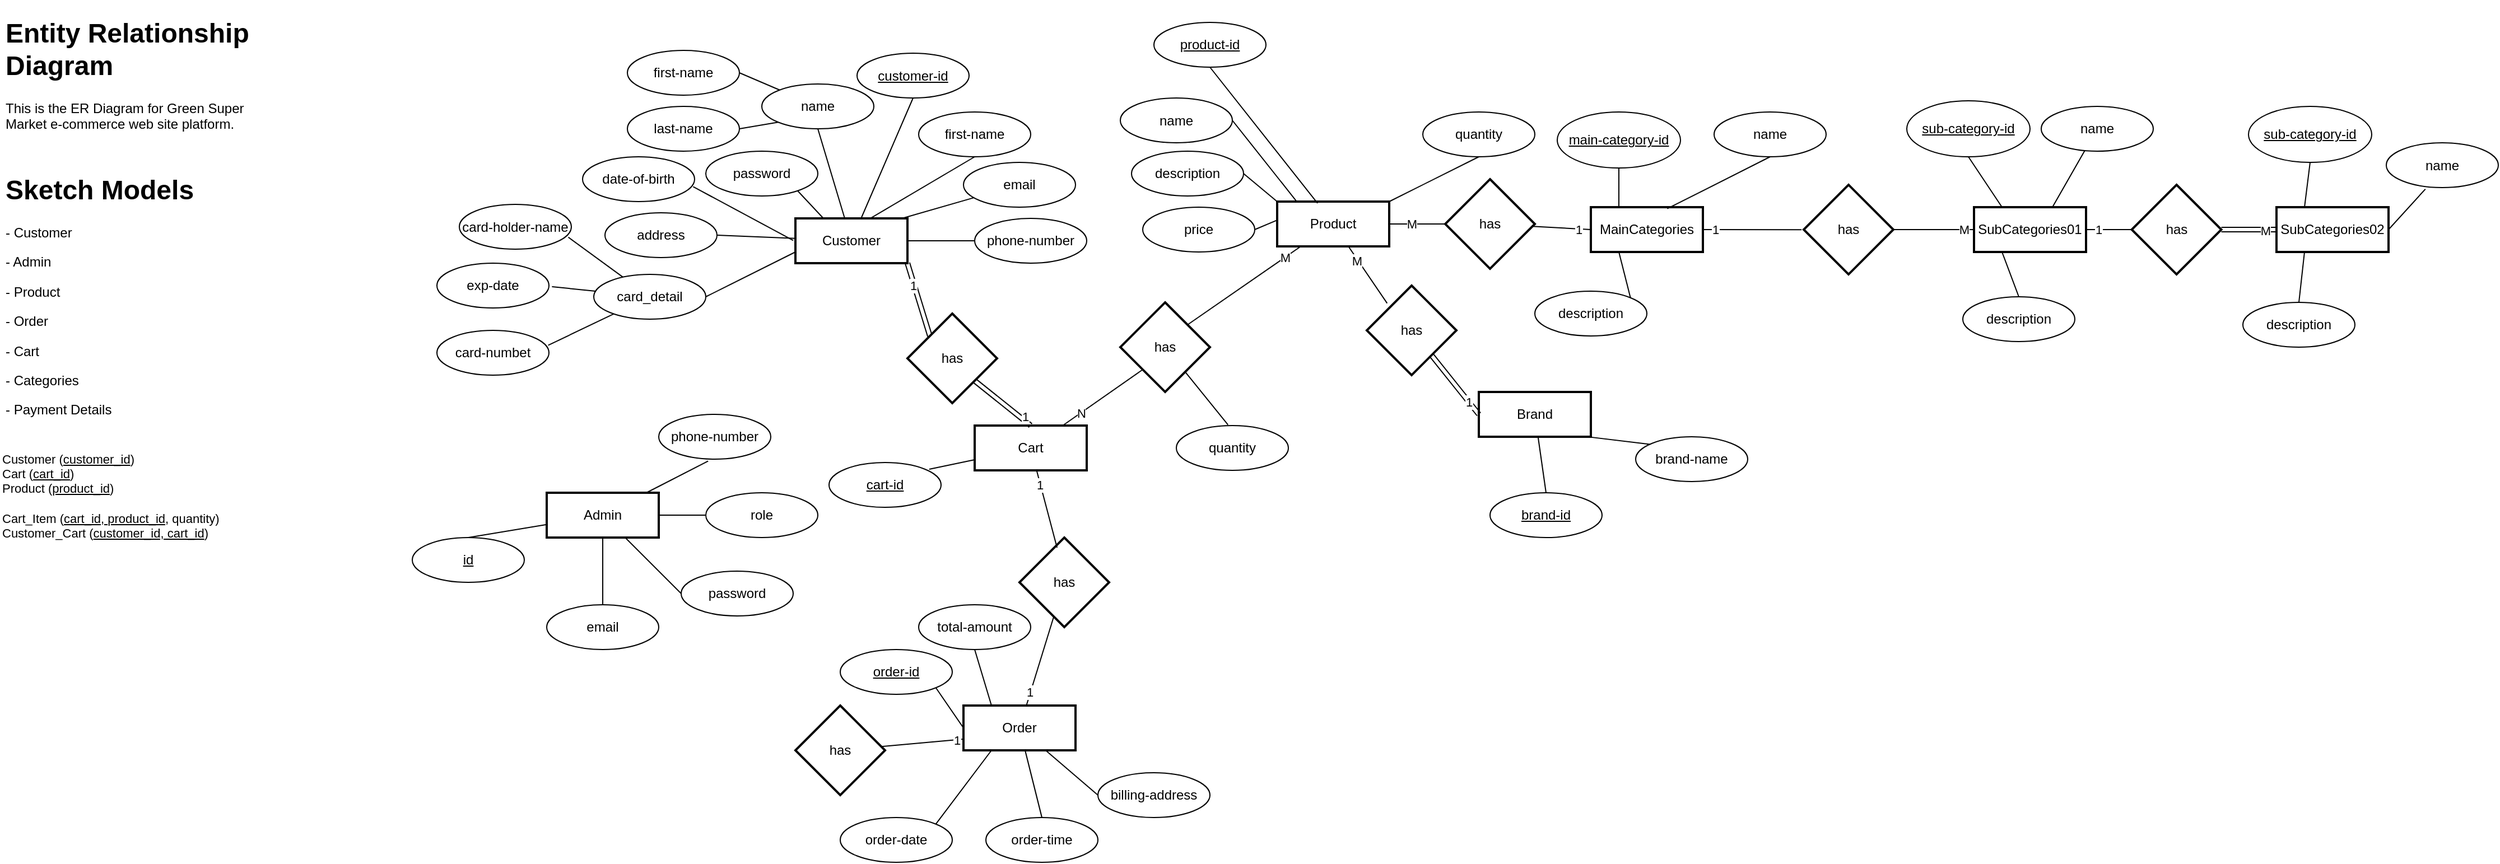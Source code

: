 <mxfile version="22.1.3" type="github">
  <diagram name="Page-1" id="S1WasbKRUwJI6cMlkdEB">
    <mxGraphModel dx="3375" dy="1372" grid="1" gridSize="10" guides="1" tooltips="1" connect="1" arrows="1" fold="1" page="1" pageScale="1" pageWidth="1169" pageHeight="827" math="0" shadow="0">
      <root>
        <mxCell id="0" />
        <mxCell id="1" parent="0" />
        <mxCell id="3DuY-Ulm5TOmBUNmaxVy-1" value="&lt;h1&gt;Entity Relationship Diagram&lt;/h1&gt;&lt;p&gt;This is the ER Diagram for Green Super Market e-commerce web site platform.&lt;/p&gt;" style="text;html=1;strokeColor=none;fillColor=none;spacing=5;spacingTop=-20;whiteSpace=wrap;overflow=hidden;rounded=0;" parent="1" vertex="1">
          <mxGeometry x="-1150" y="20" width="240" height="130" as="geometry" />
        </mxCell>
        <mxCell id="3DuY-Ulm5TOmBUNmaxVy-3" value="&lt;h1&gt;Sketch Models&lt;/h1&gt;&lt;p&gt;- Customer&lt;/p&gt;&lt;p&gt;- Admin&lt;/p&gt;&lt;p&gt;- Product&lt;/p&gt;&lt;p&gt;- Order&lt;/p&gt;&lt;p&gt;- Cart&lt;/p&gt;&lt;p&gt;- Categories&lt;/p&gt;&lt;p&gt;- Payment Details&lt;/p&gt;" style="text;html=1;strokeColor=none;fillColor=none;spacing=5;spacingTop=-20;whiteSpace=wrap;overflow=hidden;rounded=0;" parent="1" vertex="1">
          <mxGeometry x="-1150" y="160" width="190" height="360" as="geometry" />
        </mxCell>
        <mxCell id="3DuY-Ulm5TOmBUNmaxVy-13" style="rounded=0;orthogonalLoop=1;jettySize=auto;html=1;entryX=0.5;entryY=1;entryDx=0;entryDy=0;fontFamily=Helvetica;fontSize=12;fontColor=default;endArrow=none;endFill=0;" parent="1" source="3DuY-Ulm5TOmBUNmaxVy-4" target="3DuY-Ulm5TOmBUNmaxVy-12" edge="1">
          <mxGeometry relative="1" as="geometry" />
        </mxCell>
        <mxCell id="3DuY-Ulm5TOmBUNmaxVy-27" style="edgeStyle=none;shape=connector;rounded=0;orthogonalLoop=1;jettySize=auto;html=1;entryX=0.5;entryY=1;entryDx=0;entryDy=0;labelBackgroundColor=default;strokeColor=default;align=center;verticalAlign=middle;fontFamily=Helvetica;fontSize=12;fontColor=default;endArrow=none;endFill=0;exitX=0.642;exitY=0.04;exitDx=0;exitDy=0;exitPerimeter=0;" parent="1" source="3DuY-Ulm5TOmBUNmaxVy-4" target="3DuY-Ulm5TOmBUNmaxVy-26" edge="1">
          <mxGeometry relative="1" as="geometry" />
        </mxCell>
        <mxCell id="rVrRJaUetaWtjt3BiSwA-7" style="rounded=0;orthogonalLoop=1;jettySize=auto;html=1;exitX=0.938;exitY=0.01;exitDx=0;exitDy=0;endArrow=none;endFill=0;exitPerimeter=0;" parent="1" target="rVrRJaUetaWtjt3BiSwA-3" edge="1" source="3DuY-Ulm5TOmBUNmaxVy-4">
          <mxGeometry relative="1" as="geometry">
            <mxPoint x="-382.5" y="205" as="sourcePoint" />
            <mxPoint x="-417.5" y="130" as="targetPoint" />
          </mxGeometry>
        </mxCell>
        <mxCell id="YZjVqz2BdAuiKITETF3J-51" style="edgeStyle=none;shape=link;rounded=0;orthogonalLoop=1;jettySize=auto;html=1;exitX=1;exitY=1;exitDx=0;exitDy=0;entryX=0;entryY=0;entryDx=0;entryDy=0;labelBackgroundColor=default;strokeColor=default;align=center;verticalAlign=middle;fontFamily=Helvetica;fontSize=11;fontColor=default;endArrow=none;endFill=0;" edge="1" parent="1" source="3DuY-Ulm5TOmBUNmaxVy-4" target="YZjVqz2BdAuiKITETF3J-50">
          <mxGeometry relative="1" as="geometry" />
        </mxCell>
        <mxCell id="YZjVqz2BdAuiKITETF3J-54" value="1" style="edgeLabel;html=1;align=center;verticalAlign=middle;resizable=0;points=[];fontSize=11;fontFamily=Helvetica;fontColor=default;" vertex="1" connectable="0" parent="YZjVqz2BdAuiKITETF3J-51">
          <mxGeometry x="-0.806" y="-2" relative="1" as="geometry">
            <mxPoint x="5" y="13" as="offset" />
          </mxGeometry>
        </mxCell>
        <mxCell id="YZjVqz2BdAuiKITETF3J-126" style="edgeStyle=none;shape=connector;rounded=0;orthogonalLoop=1;jettySize=auto;html=1;entryX=1;entryY=0.5;entryDx=0;entryDy=0;labelBackgroundColor=default;strokeColor=default;align=center;verticalAlign=middle;fontFamily=Helvetica;fontSize=11;fontColor=default;endArrow=none;endFill=0;" edge="1" parent="1" source="3DuY-Ulm5TOmBUNmaxVy-4" target="YZjVqz2BdAuiKITETF3J-125">
          <mxGeometry relative="1" as="geometry" />
        </mxCell>
        <mxCell id="3DuY-Ulm5TOmBUNmaxVy-4" value="Customer" style="rounded=0;whiteSpace=wrap;html=1;strokeWidth=2;" parent="1" vertex="1">
          <mxGeometry x="-440" y="205" width="100" height="40" as="geometry" />
        </mxCell>
        <mxCell id="3DuY-Ulm5TOmBUNmaxVy-12" value="customer-id" style="ellipse;whiteSpace=wrap;html=1;align=center;fontStyle=4;rounded=0;strokeColor=default;verticalAlign=middle;fontFamily=Helvetica;fontSize=12;fontColor=default;fillColor=default;" parent="1" vertex="1">
          <mxGeometry x="-385" y="57.5" width="100" height="40" as="geometry" />
        </mxCell>
        <mxCell id="3DuY-Ulm5TOmBUNmaxVy-21" style="edgeStyle=none;shape=connector;rounded=0;orthogonalLoop=1;jettySize=auto;html=1;entryX=1;entryY=0.5;entryDx=0;entryDy=0;labelBackgroundColor=default;strokeColor=default;align=center;verticalAlign=middle;fontFamily=Helvetica;fontSize=12;fontColor=default;endArrow=none;endFill=0;" parent="1" source="3DuY-Ulm5TOmBUNmaxVy-15" target="3DuY-Ulm5TOmBUNmaxVy-20" edge="1">
          <mxGeometry relative="1" as="geometry" />
        </mxCell>
        <mxCell id="3DuY-Ulm5TOmBUNmaxVy-23" style="edgeStyle=none;shape=connector;rounded=0;orthogonalLoop=1;jettySize=auto;html=1;entryX=1;entryY=0.5;entryDx=0;entryDy=0;labelBackgroundColor=default;strokeColor=default;align=center;verticalAlign=middle;fontFamily=Helvetica;fontSize=12;fontColor=default;endArrow=none;endFill=0;exitX=0;exitY=1;exitDx=0;exitDy=0;" parent="1" source="3DuY-Ulm5TOmBUNmaxVy-15" target="3DuY-Ulm5TOmBUNmaxVy-22" edge="1">
          <mxGeometry relative="1" as="geometry" />
        </mxCell>
        <mxCell id="3DuY-Ulm5TOmBUNmaxVy-15" value="name" style="ellipse;whiteSpace=wrap;html=1;align=center;rounded=0;strokeColor=default;verticalAlign=middle;fontFamily=Helvetica;fontSize=12;fontColor=default;fillColor=default;" parent="1" vertex="1">
          <mxGeometry x="-470" y="85" width="100" height="40" as="geometry" />
        </mxCell>
        <mxCell id="3DuY-Ulm5TOmBUNmaxVy-16" style="edgeStyle=none;shape=connector;rounded=0;orthogonalLoop=1;jettySize=auto;html=1;entryX=0.5;entryY=1;entryDx=0;entryDy=0;labelBackgroundColor=default;strokeColor=default;align=center;verticalAlign=middle;fontFamily=Helvetica;fontSize=12;fontColor=default;endArrow=none;endFill=0;" parent="1" source="3DuY-Ulm5TOmBUNmaxVy-4" target="3DuY-Ulm5TOmBUNmaxVy-15" edge="1">
          <mxGeometry relative="1" as="geometry" />
        </mxCell>
        <mxCell id="3DuY-Ulm5TOmBUNmaxVy-20" value="first-name" style="ellipse;whiteSpace=wrap;html=1;align=center;rounded=0;strokeColor=default;verticalAlign=middle;fontFamily=Helvetica;fontSize=12;fontColor=default;fillColor=default;" parent="1" vertex="1">
          <mxGeometry x="-590" y="55" width="100" height="40" as="geometry" />
        </mxCell>
        <mxCell id="3DuY-Ulm5TOmBUNmaxVy-22" value="last-name" style="ellipse;whiteSpace=wrap;html=1;align=center;rounded=0;strokeColor=default;verticalAlign=middle;fontFamily=Helvetica;fontSize=12;fontColor=default;fillColor=default;" parent="1" vertex="1">
          <mxGeometry x="-590" y="105" width="100" height="40" as="geometry" />
        </mxCell>
        <mxCell id="3DuY-Ulm5TOmBUNmaxVy-24" style="edgeStyle=none;shape=connector;rounded=0;orthogonalLoop=1;jettySize=auto;html=1;exitX=1;exitY=0.5;exitDx=0;exitDy=0;labelBackgroundColor=default;strokeColor=default;align=center;verticalAlign=middle;fontFamily=Helvetica;fontSize=12;fontColor=default;endArrow=none;endFill=0;" parent="1" source="3DuY-Ulm5TOmBUNmaxVy-4" target="3DuY-Ulm5TOmBUNmaxVy-4" edge="1">
          <mxGeometry relative="1" as="geometry" />
        </mxCell>
        <mxCell id="3DuY-Ulm5TOmBUNmaxVy-26" value="first-name" style="ellipse;whiteSpace=wrap;html=1;align=center;rounded=0;strokeColor=default;verticalAlign=middle;fontFamily=Helvetica;fontSize=12;fontColor=default;fillColor=default;" parent="1" vertex="1">
          <mxGeometry x="-330" y="110" width="100" height="40" as="geometry" />
        </mxCell>
        <mxCell id="YZjVqz2BdAuiKITETF3J-139" style="edgeStyle=none;shape=connector;rounded=0;orthogonalLoop=1;jettySize=auto;html=1;entryX=0.5;entryY=0;entryDx=0;entryDy=0;labelBackgroundColor=default;strokeColor=default;align=center;verticalAlign=middle;fontFamily=Helvetica;fontSize=11;fontColor=default;endArrow=none;endFill=0;" edge="1" parent="1" source="rVrRJaUetaWtjt3BiSwA-1" target="YZjVqz2BdAuiKITETF3J-138">
          <mxGeometry relative="1" as="geometry" />
        </mxCell>
        <mxCell id="YZjVqz2BdAuiKITETF3J-141" style="edgeStyle=none;shape=connector;rounded=0;orthogonalLoop=1;jettySize=auto;html=1;entryX=0.5;entryY=0;entryDx=0;entryDy=0;labelBackgroundColor=default;strokeColor=default;align=center;verticalAlign=middle;fontFamily=Helvetica;fontSize=11;fontColor=default;endArrow=none;endFill=0;" edge="1" parent="1" source="rVrRJaUetaWtjt3BiSwA-1" target="YZjVqz2BdAuiKITETF3J-140">
          <mxGeometry relative="1" as="geometry" />
        </mxCell>
        <mxCell id="YZjVqz2BdAuiKITETF3J-143" style="edgeStyle=none;shape=connector;rounded=0;orthogonalLoop=1;jettySize=auto;html=1;entryX=0;entryY=0.5;entryDx=0;entryDy=0;labelBackgroundColor=default;strokeColor=default;align=center;verticalAlign=middle;fontFamily=Helvetica;fontSize=11;fontColor=default;endArrow=none;endFill=0;" edge="1" parent="1" source="rVrRJaUetaWtjt3BiSwA-1" target="YZjVqz2BdAuiKITETF3J-142">
          <mxGeometry relative="1" as="geometry" />
        </mxCell>
        <mxCell id="rVrRJaUetaWtjt3BiSwA-1" value="Admin" style="rounded=0;whiteSpace=wrap;html=1;strokeWidth=2;" parent="1" vertex="1">
          <mxGeometry x="-662" y="450" width="100" height="40" as="geometry" />
        </mxCell>
        <mxCell id="YZjVqz2BdAuiKITETF3J-11" style="edgeStyle=none;shape=connector;rounded=0;orthogonalLoop=1;jettySize=auto;html=1;entryX=0;entryY=0.5;entryDx=0;entryDy=0;labelBackgroundColor=default;strokeColor=default;align=center;verticalAlign=middle;fontFamily=Helvetica;fontSize=11;fontColor=default;endArrow=none;endFill=0;" edge="1" parent="1" source="rVrRJaUetaWtjt3BiSwA-2" target="YZjVqz2BdAuiKITETF3J-8">
          <mxGeometry relative="1" as="geometry" />
        </mxCell>
        <mxCell id="YZjVqz2BdAuiKITETF3J-13" value="M" style="edgeLabel;html=1;align=center;verticalAlign=middle;resizable=0;points=[];fontSize=11;fontFamily=Helvetica;fontColor=default;" vertex="1" connectable="0" parent="YZjVqz2BdAuiKITETF3J-11">
          <mxGeometry x="-0.663" y="-1" relative="1" as="geometry">
            <mxPoint x="11" y="-1" as="offset" />
          </mxGeometry>
        </mxCell>
        <mxCell id="YZjVqz2BdAuiKITETF3J-56" style="edgeStyle=none;shape=connector;rounded=0;orthogonalLoop=1;jettySize=auto;html=1;entryX=1;entryY=0;entryDx=0;entryDy=0;labelBackgroundColor=default;strokeColor=default;align=center;verticalAlign=middle;fontFamily=Helvetica;fontSize=11;fontColor=default;endArrow=none;endFill=0;" edge="1" parent="1" source="rVrRJaUetaWtjt3BiSwA-2" target="YZjVqz2BdAuiKITETF3J-66">
          <mxGeometry relative="1" as="geometry">
            <mxPoint x="20" y="340" as="targetPoint" />
          </mxGeometry>
        </mxCell>
        <mxCell id="YZjVqz2BdAuiKITETF3J-58" value="M" style="edgeLabel;html=1;align=center;verticalAlign=middle;resizable=0;points=[];fontSize=11;fontFamily=Helvetica;fontColor=default;" vertex="1" connectable="0" parent="YZjVqz2BdAuiKITETF3J-56">
          <mxGeometry x="-0.718" relative="1" as="geometry">
            <mxPoint as="offset" />
          </mxGeometry>
        </mxCell>
        <mxCell id="rVrRJaUetaWtjt3BiSwA-2" value="Product" style="rounded=0;whiteSpace=wrap;html=1;strokeWidth=2;" parent="1" vertex="1">
          <mxGeometry x="-10" y="190" width="100" height="40" as="geometry" />
        </mxCell>
        <mxCell id="rVrRJaUetaWtjt3BiSwA-3" value="email" style="ellipse;whiteSpace=wrap;html=1;align=center;rounded=0;strokeColor=default;verticalAlign=middle;fontFamily=Helvetica;fontSize=12;fontColor=default;fillColor=default;" parent="1" vertex="1">
          <mxGeometry x="-290" y="155" width="100" height="40" as="geometry" />
        </mxCell>
        <mxCell id="rVrRJaUetaWtjt3BiSwA-4" value="phone-number" style="ellipse;whiteSpace=wrap;html=1;align=center;rounded=0;strokeColor=default;verticalAlign=middle;fontFamily=Helvetica;fontSize=12;fontColor=default;fillColor=default;" parent="1" vertex="1">
          <mxGeometry x="-280" y="205" width="100" height="40" as="geometry" />
        </mxCell>
        <mxCell id="rVrRJaUetaWtjt3BiSwA-9" style="edgeStyle=none;shape=connector;rounded=0;orthogonalLoop=1;jettySize=auto;html=1;exitX=1;exitY=0.5;exitDx=0;exitDy=0;entryX=0;entryY=0.5;entryDx=0;entryDy=0;labelBackgroundColor=default;strokeColor=default;align=center;verticalAlign=middle;fontFamily=Helvetica;fontSize=11;fontColor=default;endArrow=none;endFill=0;" parent="1" source="3DuY-Ulm5TOmBUNmaxVy-4" target="rVrRJaUetaWtjt3BiSwA-4" edge="1">
          <mxGeometry relative="1" as="geometry">
            <mxPoint x="-368.6" y="200" as="sourcePoint" />
            <mxPoint x="-350" y="153.72" as="targetPoint" />
          </mxGeometry>
        </mxCell>
        <mxCell id="rVrRJaUetaWtjt3BiSwA-11" value="password" style="ellipse;whiteSpace=wrap;html=1;align=center;rounded=0;strokeColor=default;verticalAlign=middle;fontFamily=Helvetica;fontSize=12;fontColor=default;fillColor=default;" parent="1" vertex="1">
          <mxGeometry x="-520" y="145" width="100" height="40" as="geometry" />
        </mxCell>
        <mxCell id="rVrRJaUetaWtjt3BiSwA-12" style="edgeStyle=none;shape=connector;rounded=0;orthogonalLoop=1;jettySize=auto;html=1;exitX=0.25;exitY=0;exitDx=0;exitDy=0;entryX=0.822;entryY=0.89;entryDx=0;entryDy=0;labelBackgroundColor=default;strokeColor=default;align=center;verticalAlign=middle;fontFamily=Helvetica;fontSize=11;fontColor=default;endArrow=none;endFill=0;entryPerimeter=0;" parent="1" source="3DuY-Ulm5TOmBUNmaxVy-4" target="rVrRJaUetaWtjt3BiSwA-11" edge="1">
          <mxGeometry relative="1" as="geometry" />
        </mxCell>
        <mxCell id="rVrRJaUetaWtjt3BiSwA-13" value="date-of-birth" style="ellipse;whiteSpace=wrap;html=1;align=center;rounded=0;strokeColor=default;verticalAlign=middle;fontFamily=Helvetica;fontSize=12;fontColor=default;fillColor=default;" parent="1" vertex="1">
          <mxGeometry x="-630" y="150" width="100" height="40" as="geometry" />
        </mxCell>
        <mxCell id="rVrRJaUetaWtjt3BiSwA-14" style="edgeStyle=none;shape=connector;rounded=0;orthogonalLoop=1;jettySize=auto;html=1;exitX=-0.02;exitY=0.491;exitDx=0;exitDy=0;entryX=0.987;entryY=0.668;entryDx=0;entryDy=0;entryPerimeter=0;labelBackgroundColor=default;strokeColor=default;align=center;verticalAlign=middle;fontFamily=Helvetica;fontSize=11;fontColor=default;endArrow=none;endFill=0;exitPerimeter=0;" parent="1" source="3DuY-Ulm5TOmBUNmaxVy-4" target="rVrRJaUetaWtjt3BiSwA-13" edge="1">
          <mxGeometry relative="1" as="geometry" />
        </mxCell>
        <mxCell id="YZjVqz2BdAuiKITETF3J-84" style="edgeStyle=none;shape=connector;rounded=0;orthogonalLoop=1;jettySize=auto;html=1;entryX=0.5;entryY=0;entryDx=0;entryDy=0;labelBackgroundColor=default;strokeColor=default;align=center;verticalAlign=middle;fontFamily=Helvetica;fontSize=11;fontColor=default;endArrow=none;endFill=0;" edge="1" parent="1" source="rVrRJaUetaWtjt3BiSwA-18" target="YZjVqz2BdAuiKITETF3J-83">
          <mxGeometry relative="1" as="geometry" />
        </mxCell>
        <mxCell id="YZjVqz2BdAuiKITETF3J-136" style="edgeStyle=none;shape=connector;rounded=0;orthogonalLoop=1;jettySize=auto;html=1;entryX=0;entryY=0.5;entryDx=0;entryDy=0;labelBackgroundColor=default;strokeColor=default;align=center;verticalAlign=middle;fontFamily=Helvetica;fontSize=11;fontColor=default;endArrow=none;endFill=0;" edge="1" parent="1" source="rVrRJaUetaWtjt3BiSwA-18" target="YZjVqz2BdAuiKITETF3J-135">
          <mxGeometry relative="1" as="geometry" />
        </mxCell>
        <mxCell id="rVrRJaUetaWtjt3BiSwA-18" value="Order" style="rounded=0;whiteSpace=wrap;html=1;strokeWidth=2;" parent="1" vertex="1">
          <mxGeometry x="-290" y="640" width="100" height="40" as="geometry" />
        </mxCell>
        <mxCell id="YZjVqz2BdAuiKITETF3J-74" style="edgeStyle=none;shape=connector;rounded=0;orthogonalLoop=1;jettySize=auto;html=1;entryX=0;entryY=1;entryDx=0;entryDy=0;labelBackgroundColor=default;strokeColor=default;align=center;verticalAlign=middle;fontFamily=Helvetica;fontSize=11;fontColor=default;endArrow=none;endFill=0;" edge="1" parent="1" source="rVrRJaUetaWtjt3BiSwA-19" target="YZjVqz2BdAuiKITETF3J-66">
          <mxGeometry relative="1" as="geometry" />
        </mxCell>
        <mxCell id="YZjVqz2BdAuiKITETF3J-77" value="N" style="edgeLabel;html=1;align=center;verticalAlign=middle;resizable=0;points=[];fontSize=11;fontFamily=Helvetica;fontColor=default;" vertex="1" connectable="0" parent="YZjVqz2BdAuiKITETF3J-74">
          <mxGeometry x="-0.541" relative="1" as="geometry">
            <mxPoint as="offset" />
          </mxGeometry>
        </mxCell>
        <mxCell id="rVrRJaUetaWtjt3BiSwA-19" value="Cart" style="rounded=0;whiteSpace=wrap;html=1;strokeWidth=2;" parent="1" vertex="1">
          <mxGeometry x="-280" y="390" width="100" height="40" as="geometry" />
        </mxCell>
        <mxCell id="YZjVqz2BdAuiKITETF3J-15" value="" style="edgeStyle=none;shape=connector;rounded=0;orthogonalLoop=1;jettySize=auto;html=1;labelBackgroundColor=default;strokeColor=default;align=center;verticalAlign=middle;fontFamily=Helvetica;fontSize=11;fontColor=default;endArrow=none;endFill=0;entryX=-0.024;entryY=0.501;entryDx=0;entryDy=0;entryPerimeter=0;" edge="1" parent="1" source="rVrRJaUetaWtjt3BiSwA-20" target="YZjVqz2BdAuiKITETF3J-14">
          <mxGeometry relative="1" as="geometry" />
        </mxCell>
        <mxCell id="YZjVqz2BdAuiKITETF3J-18" value="1" style="edgeLabel;html=1;align=center;verticalAlign=middle;resizable=0;points=[];fontSize=11;fontFamily=Helvetica;fontColor=default;" vertex="1" connectable="0" parent="YZjVqz2BdAuiKITETF3J-15">
          <mxGeometry x="-0.791" y="2" relative="1" as="geometry">
            <mxPoint x="2" y="2" as="offset" />
          </mxGeometry>
        </mxCell>
        <mxCell id="rVrRJaUetaWtjt3BiSwA-20" value="MainCategories" style="rounded=0;whiteSpace=wrap;html=1;strokeWidth=2;" parent="1" vertex="1">
          <mxGeometry x="270" y="195" width="100" height="40" as="geometry" />
        </mxCell>
        <mxCell id="rVrRJaUetaWtjt3BiSwA-23" value="&lt;u&gt;product-id&lt;/u&gt;" style="ellipse;whiteSpace=wrap;html=1;align=center;rounded=0;strokeColor=default;verticalAlign=middle;fontFamily=Helvetica;fontSize=12;fontColor=default;fillColor=default;" parent="1" vertex="1">
          <mxGeometry x="-120" y="30" width="100" height="40" as="geometry" />
        </mxCell>
        <mxCell id="rVrRJaUetaWtjt3BiSwA-24" value="name" style="ellipse;whiteSpace=wrap;html=1;align=center;rounded=0;strokeColor=default;verticalAlign=middle;fontFamily=Helvetica;fontSize=12;fontColor=default;fillColor=default;" parent="1" vertex="1">
          <mxGeometry x="-150" y="97.5" width="100" height="40" as="geometry" />
        </mxCell>
        <mxCell id="rVrRJaUetaWtjt3BiSwA-25" value="description" style="ellipse;whiteSpace=wrap;html=1;align=center;rounded=0;strokeColor=default;verticalAlign=middle;fontFamily=Helvetica;fontSize=12;fontColor=default;fillColor=default;" parent="1" vertex="1">
          <mxGeometry x="-140" y="145" width="100" height="40" as="geometry" />
        </mxCell>
        <mxCell id="rVrRJaUetaWtjt3BiSwA-26" value="price" style="ellipse;whiteSpace=wrap;html=1;align=center;rounded=0;strokeColor=default;verticalAlign=middle;fontFamily=Helvetica;fontSize=12;fontColor=default;fillColor=default;" parent="1" vertex="1">
          <mxGeometry x="-130" y="195" width="100" height="40" as="geometry" />
        </mxCell>
        <mxCell id="rVrRJaUetaWtjt3BiSwA-27" value="quantity" style="ellipse;whiteSpace=wrap;html=1;align=center;rounded=0;strokeColor=default;verticalAlign=middle;fontFamily=Helvetica;fontSize=12;fontColor=default;fillColor=default;" parent="1" vertex="1">
          <mxGeometry x="120" y="110" width="100" height="40" as="geometry" />
        </mxCell>
        <mxCell id="rVrRJaUetaWtjt3BiSwA-28" value="" style="endArrow=none;html=1;rounded=0;labelBackgroundColor=default;strokeColor=default;align=center;verticalAlign=middle;fontFamily=Helvetica;fontSize=11;fontColor=default;shape=connector;entryX=0.36;entryY=0.036;entryDx=0;entryDy=0;exitX=0.5;exitY=1;exitDx=0;exitDy=0;entryPerimeter=0;" parent="1" source="rVrRJaUetaWtjt3BiSwA-23" target="rVrRJaUetaWtjt3BiSwA-2" edge="1">
          <mxGeometry width="50" height="50" relative="1" as="geometry">
            <mxPoint x="-50" y="230" as="sourcePoint" />
            <mxPoint y="180" as="targetPoint" />
          </mxGeometry>
        </mxCell>
        <mxCell id="rVrRJaUetaWtjt3BiSwA-29" value="" style="endArrow=none;html=1;rounded=0;labelBackgroundColor=default;strokeColor=default;align=center;verticalAlign=middle;fontFamily=Helvetica;fontSize=11;fontColor=default;shape=connector;entryX=0.177;entryY=0.007;entryDx=0;entryDy=0;entryPerimeter=0;exitX=1;exitY=0.5;exitDx=0;exitDy=0;" parent="1" source="rVrRJaUetaWtjt3BiSwA-24" target="rVrRJaUetaWtjt3BiSwA-2" edge="1">
          <mxGeometry width="50" height="50" relative="1" as="geometry">
            <mxPoint x="-40" y="206" as="sourcePoint" />
            <mxPoint x="-16" y="224" as="targetPoint" />
          </mxGeometry>
        </mxCell>
        <mxCell id="rVrRJaUetaWtjt3BiSwA-30" value="" style="endArrow=none;html=1;rounded=0;labelBackgroundColor=default;strokeColor=default;align=center;verticalAlign=middle;fontFamily=Helvetica;fontSize=11;fontColor=default;shape=connector;entryX=0;entryY=0;entryDx=0;entryDy=0;exitX=1;exitY=0.5;exitDx=0;exitDy=0;" parent="1" source="rVrRJaUetaWtjt3BiSwA-25" target="rVrRJaUetaWtjt3BiSwA-2" edge="1">
          <mxGeometry width="50" height="50" relative="1" as="geometry">
            <mxPoint x="-34" y="230" as="sourcePoint" />
            <mxPoint x="-10" y="248" as="targetPoint" />
          </mxGeometry>
        </mxCell>
        <mxCell id="rVrRJaUetaWtjt3BiSwA-32" value="" style="endArrow=none;html=1;rounded=0;labelBackgroundColor=default;strokeColor=default;align=center;verticalAlign=middle;fontFamily=Helvetica;fontSize=11;fontColor=default;shape=connector;entryX=1;entryY=0.5;entryDx=0;entryDy=0;exitX=0.006;exitY=0.407;exitDx=0;exitDy=0;exitPerimeter=0;" parent="1" source="rVrRJaUetaWtjt3BiSwA-2" target="rVrRJaUetaWtjt3BiSwA-26" edge="1">
          <mxGeometry width="50" height="50" relative="1" as="geometry">
            <mxPoint x="-4" y="235" as="sourcePoint" />
            <mxPoint x="20" y="253" as="targetPoint" />
          </mxGeometry>
        </mxCell>
        <mxCell id="rVrRJaUetaWtjt3BiSwA-33" value="" style="endArrow=none;html=1;rounded=0;labelBackgroundColor=default;strokeColor=default;align=center;verticalAlign=middle;fontFamily=Helvetica;fontSize=11;fontColor=default;shape=connector;entryX=0.5;entryY=1;entryDx=0;entryDy=0;exitX=1;exitY=0;exitDx=0;exitDy=0;" parent="1" source="rVrRJaUetaWtjt3BiSwA-2" target="rVrRJaUetaWtjt3BiSwA-27" edge="1">
          <mxGeometry width="50" height="50" relative="1" as="geometry">
            <mxPoint x="50" y="240" as="sourcePoint" />
            <mxPoint x="74" y="258" as="targetPoint" />
          </mxGeometry>
        </mxCell>
        <mxCell id="rVrRJaUetaWtjt3BiSwA-34" value="&lt;u&gt;main-category-id&lt;/u&gt;" style="ellipse;whiteSpace=wrap;html=1;align=center;rounded=0;strokeColor=default;verticalAlign=middle;fontFamily=Helvetica;fontSize=12;fontColor=default;fillColor=default;" parent="1" vertex="1">
          <mxGeometry x="240" y="110" width="110" height="50" as="geometry" />
        </mxCell>
        <mxCell id="rVrRJaUetaWtjt3BiSwA-35" value="name" style="ellipse;whiteSpace=wrap;html=1;align=center;rounded=0;strokeColor=default;verticalAlign=middle;fontFamily=Helvetica;fontSize=12;fontColor=default;fillColor=default;" parent="1" vertex="1">
          <mxGeometry x="380" y="110" width="100" height="40" as="geometry" />
        </mxCell>
        <mxCell id="rVrRJaUetaWtjt3BiSwA-36" value="description" style="ellipse;whiteSpace=wrap;html=1;align=center;rounded=0;strokeColor=default;verticalAlign=middle;fontFamily=Helvetica;fontSize=12;fontColor=default;fillColor=default;" parent="1" vertex="1">
          <mxGeometry x="220" y="270" width="100" height="40" as="geometry" />
        </mxCell>
        <mxCell id="rVrRJaUetaWtjt3BiSwA-37" value="" style="endArrow=none;html=1;rounded=0;labelBackgroundColor=default;strokeColor=default;align=center;verticalAlign=middle;fontFamily=Helvetica;fontSize=11;fontColor=default;shape=connector;entryX=0.25;entryY=0;entryDx=0;entryDy=0;exitX=0.5;exitY=1;exitDx=0;exitDy=0;" parent="1" source="rVrRJaUetaWtjt3BiSwA-34" target="rVrRJaUetaWtjt3BiSwA-20" edge="1">
          <mxGeometry width="50" height="50" relative="1" as="geometry">
            <mxPoint x="286" y="149" as="sourcePoint" />
            <mxPoint x="309" y="189" as="targetPoint" />
          </mxGeometry>
        </mxCell>
        <mxCell id="rVrRJaUetaWtjt3BiSwA-38" value="" style="endArrow=none;html=1;rounded=0;labelBackgroundColor=default;strokeColor=default;align=center;verticalAlign=middle;fontFamily=Helvetica;fontSize=11;fontColor=default;shape=connector;exitX=0.5;exitY=1;exitDx=0;exitDy=0;entryX=0.682;entryY=0.034;entryDx=0;entryDy=0;entryPerimeter=0;" parent="1" source="rVrRJaUetaWtjt3BiSwA-35" target="rVrRJaUetaWtjt3BiSwA-20" edge="1">
          <mxGeometry width="50" height="50" relative="1" as="geometry">
            <mxPoint x="240" y="195" as="sourcePoint" />
            <mxPoint x="370" y="215" as="targetPoint" />
          </mxGeometry>
        </mxCell>
        <mxCell id="rVrRJaUetaWtjt3BiSwA-39" value="" style="endArrow=none;html=1;rounded=0;labelBackgroundColor=default;strokeColor=default;align=center;verticalAlign=middle;fontFamily=Helvetica;fontSize=11;fontColor=default;shape=connector;entryX=1;entryY=0;entryDx=0;entryDy=0;exitX=0.25;exitY=1;exitDx=0;exitDy=0;" parent="1" source="rVrRJaUetaWtjt3BiSwA-20" target="rVrRJaUetaWtjt3BiSwA-36" edge="1">
          <mxGeometry width="50" height="50" relative="1" as="geometry">
            <mxPoint x="250" y="229" as="sourcePoint" />
            <mxPoint x="270" y="255" as="targetPoint" />
          </mxGeometry>
        </mxCell>
        <mxCell id="rVrRJaUetaWtjt3BiSwA-40" value="&lt;u&gt;order-id&lt;/u&gt;" style="ellipse;whiteSpace=wrap;html=1;align=center;rounded=0;strokeColor=default;verticalAlign=middle;fontFamily=Helvetica;fontSize=12;fontColor=default;fillColor=default;" parent="1" vertex="1">
          <mxGeometry x="-400" y="590" width="100" height="40" as="geometry" />
        </mxCell>
        <mxCell id="rVrRJaUetaWtjt3BiSwA-41" value="order-date" style="ellipse;whiteSpace=wrap;html=1;align=center;rounded=0;strokeColor=default;verticalAlign=middle;fontFamily=Helvetica;fontSize=12;fontColor=default;fillColor=default;" parent="1" vertex="1">
          <mxGeometry x="-400" y="740" width="100" height="40" as="geometry" />
        </mxCell>
        <mxCell id="rVrRJaUetaWtjt3BiSwA-42" value="total-amount" style="ellipse;whiteSpace=wrap;html=1;align=center;rounded=0;strokeColor=default;verticalAlign=middle;fontFamily=Helvetica;fontSize=12;fontColor=default;fillColor=default;" parent="1" vertex="1">
          <mxGeometry x="-330" y="550" width="100" height="40" as="geometry" />
        </mxCell>
        <mxCell id="rVrRJaUetaWtjt3BiSwA-43" style="edgeStyle=none;shape=connector;rounded=0;orthogonalLoop=1;jettySize=auto;html=1;exitX=0.25;exitY=0;exitDx=0;exitDy=0;entryX=0.5;entryY=1;entryDx=0;entryDy=0;labelBackgroundColor=default;strokeColor=default;align=center;verticalAlign=middle;fontFamily=Helvetica;fontSize=11;fontColor=default;endArrow=none;endFill=0;" parent="1" source="rVrRJaUetaWtjt3BiSwA-18" target="rVrRJaUetaWtjt3BiSwA-42" edge="1">
          <mxGeometry relative="1" as="geometry">
            <mxPoint x="-242" y="594" as="sourcePoint" />
            <mxPoint x="-300" y="640" as="targetPoint" />
          </mxGeometry>
        </mxCell>
        <mxCell id="rVrRJaUetaWtjt3BiSwA-44" style="edgeStyle=none;shape=connector;rounded=0;orthogonalLoop=1;jettySize=auto;html=1;exitX=0;exitY=0.5;exitDx=0;exitDy=0;entryX=1;entryY=1;entryDx=0;entryDy=0;labelBackgroundColor=default;strokeColor=default;align=center;verticalAlign=middle;fontFamily=Helvetica;fontSize=11;fontColor=default;endArrow=none;endFill=0;" parent="1" source="rVrRJaUetaWtjt3BiSwA-18" target="rVrRJaUetaWtjt3BiSwA-40" edge="1">
          <mxGeometry relative="1" as="geometry">
            <mxPoint x="-300" y="680" as="sourcePoint" />
            <mxPoint x="-330" y="654" as="targetPoint" />
          </mxGeometry>
        </mxCell>
        <mxCell id="rVrRJaUetaWtjt3BiSwA-45" style="edgeStyle=none;shape=connector;rounded=0;orthogonalLoop=1;jettySize=auto;html=1;exitX=0.25;exitY=1;exitDx=0;exitDy=0;entryX=1;entryY=0;entryDx=0;entryDy=0;labelBackgroundColor=default;strokeColor=default;align=center;verticalAlign=middle;fontFamily=Helvetica;fontSize=11;fontColor=default;endArrow=none;endFill=0;" parent="1" source="rVrRJaUetaWtjt3BiSwA-18" target="rVrRJaUetaWtjt3BiSwA-41" edge="1">
          <mxGeometry relative="1" as="geometry">
            <mxPoint x="-270" y="689.76" as="sourcePoint" />
            <mxPoint x="-310" y="689.76" as="targetPoint" />
          </mxGeometry>
        </mxCell>
        <mxCell id="YZjVqz2BdAuiKITETF3J-28" value="" style="edgeStyle=none;shape=connector;rounded=0;orthogonalLoop=1;jettySize=auto;html=1;labelBackgroundColor=default;strokeColor=default;align=center;verticalAlign=middle;fontFamily=Helvetica;fontSize=11;fontColor=default;endArrow=none;endFill=0;" edge="1" parent="1" source="rVrRJaUetaWtjt3BiSwA-46" target="YZjVqz2BdAuiKITETF3J-27">
          <mxGeometry relative="1" as="geometry" />
        </mxCell>
        <mxCell id="YZjVqz2BdAuiKITETF3J-44" value="1" style="edgeLabel;html=1;align=center;verticalAlign=middle;resizable=0;points=[];fontSize=11;fontFamily=Helvetica;fontColor=default;" vertex="1" connectable="0" parent="YZjVqz2BdAuiKITETF3J-28">
          <mxGeometry x="-0.471" relative="1" as="geometry">
            <mxPoint as="offset" />
          </mxGeometry>
        </mxCell>
        <mxCell id="rVrRJaUetaWtjt3BiSwA-46" value="SubCategories01" style="rounded=0;whiteSpace=wrap;html=1;strokeWidth=2;" parent="1" vertex="1">
          <mxGeometry x="612" y="195" width="100" height="40" as="geometry" />
        </mxCell>
        <mxCell id="rVrRJaUetaWtjt3BiSwA-47" value="&lt;u&gt;sub-category-id&lt;/u&gt;" style="ellipse;whiteSpace=wrap;html=1;align=center;rounded=0;strokeColor=default;verticalAlign=middle;fontFamily=Helvetica;fontSize=12;fontColor=default;fillColor=default;" parent="1" vertex="1">
          <mxGeometry x="552" y="100" width="110" height="50" as="geometry" />
        </mxCell>
        <mxCell id="rVrRJaUetaWtjt3BiSwA-48" value="name" style="ellipse;whiteSpace=wrap;html=1;align=center;rounded=0;strokeColor=default;verticalAlign=middle;fontFamily=Helvetica;fontSize=12;fontColor=default;fillColor=default;" parent="1" vertex="1">
          <mxGeometry x="672" y="105" width="100" height="40" as="geometry" />
        </mxCell>
        <mxCell id="rVrRJaUetaWtjt3BiSwA-49" value="description" style="ellipse;whiteSpace=wrap;html=1;align=center;rounded=0;strokeColor=default;verticalAlign=middle;fontFamily=Helvetica;fontSize=12;fontColor=default;fillColor=default;" parent="1" vertex="1">
          <mxGeometry x="602" y="275" width="100" height="40" as="geometry" />
        </mxCell>
        <mxCell id="rVrRJaUetaWtjt3BiSwA-50" value="" style="endArrow=none;html=1;rounded=0;labelBackgroundColor=default;strokeColor=default;align=center;verticalAlign=middle;fontFamily=Helvetica;fontSize=11;fontColor=default;shape=connector;entryX=0.25;entryY=0;entryDx=0;entryDy=0;exitX=0.5;exitY=1;exitDx=0;exitDy=0;" parent="1" source="rVrRJaUetaWtjt3BiSwA-47" target="rVrRJaUetaWtjt3BiSwA-46" edge="1">
          <mxGeometry width="50" height="50" relative="1" as="geometry">
            <mxPoint x="628" y="144" as="sourcePoint" />
            <mxPoint x="651" y="184" as="targetPoint" />
          </mxGeometry>
        </mxCell>
        <mxCell id="rVrRJaUetaWtjt3BiSwA-51" value="" style="endArrow=none;html=1;rounded=0;labelBackgroundColor=default;strokeColor=default;align=center;verticalAlign=middle;fontFamily=Helvetica;fontSize=11;fontColor=default;shape=connector;entryX=0.7;entryY=0;entryDx=0;entryDy=0;entryPerimeter=0;" parent="1" source="rVrRJaUetaWtjt3BiSwA-48" target="rVrRJaUetaWtjt3BiSwA-46" edge="1">
          <mxGeometry width="50" height="50" relative="1" as="geometry">
            <mxPoint x="582" y="190" as="sourcePoint" />
            <mxPoint x="602" y="216" as="targetPoint" />
          </mxGeometry>
        </mxCell>
        <mxCell id="rVrRJaUetaWtjt3BiSwA-52" value="" style="endArrow=none;html=1;rounded=0;labelBackgroundColor=default;strokeColor=default;align=center;verticalAlign=middle;fontFamily=Helvetica;fontSize=11;fontColor=default;shape=connector;entryX=0.5;entryY=0;entryDx=0;entryDy=0;exitX=0.25;exitY=1;exitDx=0;exitDy=0;" parent="1" source="rVrRJaUetaWtjt3BiSwA-46" target="rVrRJaUetaWtjt3BiSwA-49" edge="1">
          <mxGeometry width="50" height="50" relative="1" as="geometry">
            <mxPoint x="592" y="224" as="sourcePoint" />
            <mxPoint x="612" y="250" as="targetPoint" />
          </mxGeometry>
        </mxCell>
        <mxCell id="YZjVqz2BdAuiKITETF3J-10" style="rounded=0;orthogonalLoop=1;jettySize=auto;html=1;entryX=0;entryY=0.5;entryDx=0;entryDy=0;endArrow=none;endFill=0;" edge="1" parent="1" source="YZjVqz2BdAuiKITETF3J-8" target="rVrRJaUetaWtjt3BiSwA-20">
          <mxGeometry relative="1" as="geometry" />
        </mxCell>
        <mxCell id="YZjVqz2BdAuiKITETF3J-12" value="1" style="edgeLabel;html=1;align=center;verticalAlign=middle;resizable=0;points=[];fontSize=11;fontFamily=Helvetica;fontColor=default;" vertex="1" connectable="0" parent="YZjVqz2BdAuiKITETF3J-10">
          <mxGeometry x="0.556" relative="1" as="geometry">
            <mxPoint as="offset" />
          </mxGeometry>
        </mxCell>
        <mxCell id="YZjVqz2BdAuiKITETF3J-8" value="has" style="rhombus;whiteSpace=wrap;html=1;rounded=0;strokeWidth=2;" vertex="1" parent="1">
          <mxGeometry x="140" y="170" width="80" height="80" as="geometry" />
        </mxCell>
        <mxCell id="YZjVqz2BdAuiKITETF3J-16" style="edgeStyle=none;shape=connector;rounded=0;orthogonalLoop=1;jettySize=auto;html=1;entryX=0;entryY=0.5;entryDx=0;entryDy=0;labelBackgroundColor=default;strokeColor=default;align=center;verticalAlign=middle;fontFamily=Helvetica;fontSize=11;fontColor=default;endArrow=none;endFill=0;exitX=1;exitY=0.5;exitDx=0;exitDy=0;" edge="1" parent="1" source="YZjVqz2BdAuiKITETF3J-14" target="rVrRJaUetaWtjt3BiSwA-46">
          <mxGeometry relative="1" as="geometry" />
        </mxCell>
        <mxCell id="YZjVqz2BdAuiKITETF3J-17" value="M" style="edgeLabel;html=1;align=center;verticalAlign=middle;resizable=0;points=[];fontSize=11;fontFamily=Helvetica;fontColor=default;" vertex="1" connectable="0" parent="YZjVqz2BdAuiKITETF3J-16">
          <mxGeometry x="0.731" y="-2" relative="1" as="geometry">
            <mxPoint y="-2" as="offset" />
          </mxGeometry>
        </mxCell>
        <mxCell id="YZjVqz2BdAuiKITETF3J-14" value="has" style="rhombus;whiteSpace=wrap;html=1;rounded=0;strokeWidth=2;" vertex="1" parent="1">
          <mxGeometry x="460" y="175" width="80" height="80" as="geometry" />
        </mxCell>
        <mxCell id="YZjVqz2BdAuiKITETF3J-19" value="SubCategories02" style="rounded=0;whiteSpace=wrap;html=1;strokeWidth=2;" vertex="1" parent="1">
          <mxGeometry x="882" y="195" width="100" height="40" as="geometry" />
        </mxCell>
        <mxCell id="YZjVqz2BdAuiKITETF3J-20" value="&lt;u&gt;sub-category-id&lt;/u&gt;" style="ellipse;whiteSpace=wrap;html=1;align=center;rounded=0;strokeColor=default;verticalAlign=middle;fontFamily=Helvetica;fontSize=12;fontColor=default;fillColor=default;" vertex="1" parent="1">
          <mxGeometry x="857" y="105" width="110" height="50" as="geometry" />
        </mxCell>
        <mxCell id="YZjVqz2BdAuiKITETF3J-21" value="name" style="ellipse;whiteSpace=wrap;html=1;align=center;rounded=0;strokeColor=default;verticalAlign=middle;fontFamily=Helvetica;fontSize=12;fontColor=default;fillColor=default;" vertex="1" parent="1">
          <mxGeometry x="980" y="137.5" width="100" height="40" as="geometry" />
        </mxCell>
        <mxCell id="YZjVqz2BdAuiKITETF3J-22" value="description" style="ellipse;whiteSpace=wrap;html=1;align=center;rounded=0;strokeColor=default;verticalAlign=middle;fontFamily=Helvetica;fontSize=12;fontColor=default;fillColor=default;" vertex="1" parent="1">
          <mxGeometry x="852" y="280" width="100" height="40" as="geometry" />
        </mxCell>
        <mxCell id="YZjVqz2BdAuiKITETF3J-23" value="" style="endArrow=none;html=1;rounded=0;labelBackgroundColor=default;strokeColor=default;align=center;verticalAlign=middle;fontFamily=Helvetica;fontSize=11;fontColor=default;shape=connector;entryX=0.25;entryY=0;entryDx=0;entryDy=0;exitX=0.5;exitY=1;exitDx=0;exitDy=0;" edge="1" parent="1" source="YZjVqz2BdAuiKITETF3J-20" target="YZjVqz2BdAuiKITETF3J-19">
          <mxGeometry width="50" height="50" relative="1" as="geometry">
            <mxPoint x="858.79" y="144" as="sourcePoint" />
            <mxPoint x="881.79" y="184" as="targetPoint" />
          </mxGeometry>
        </mxCell>
        <mxCell id="YZjVqz2BdAuiKITETF3J-24" value="" style="endArrow=none;html=1;rounded=0;labelBackgroundColor=default;strokeColor=default;align=center;verticalAlign=middle;fontFamily=Helvetica;fontSize=11;fontColor=default;shape=connector;entryX=1;entryY=0.5;entryDx=0;entryDy=0;" edge="1" parent="1" target="YZjVqz2BdAuiKITETF3J-19">
          <mxGeometry width="50" height="50" relative="1" as="geometry">
            <mxPoint x="1014.913" y="178.796" as="sourcePoint" />
            <mxPoint x="832.79" y="216" as="targetPoint" />
          </mxGeometry>
        </mxCell>
        <mxCell id="YZjVqz2BdAuiKITETF3J-25" value="" style="endArrow=none;html=1;rounded=0;labelBackgroundColor=default;strokeColor=default;align=center;verticalAlign=middle;fontFamily=Helvetica;fontSize=11;fontColor=default;shape=connector;entryX=0.5;entryY=0;entryDx=0;entryDy=0;exitX=0.25;exitY=1;exitDx=0;exitDy=0;" edge="1" parent="1" source="YZjVqz2BdAuiKITETF3J-19" target="YZjVqz2BdAuiKITETF3J-22">
          <mxGeometry width="50" height="50" relative="1" as="geometry">
            <mxPoint x="822.79" y="224" as="sourcePoint" />
            <mxPoint x="842.79" y="250" as="targetPoint" />
          </mxGeometry>
        </mxCell>
        <mxCell id="YZjVqz2BdAuiKITETF3J-29" style="edgeStyle=none;shape=link;rounded=0;orthogonalLoop=1;jettySize=auto;html=1;entryX=0;entryY=0.5;entryDx=0;entryDy=0;labelBackgroundColor=default;strokeColor=default;align=center;verticalAlign=middle;fontFamily=Helvetica;fontSize=11;fontColor=default;endArrow=none;endFill=0;" edge="1" parent="1" source="YZjVqz2BdAuiKITETF3J-27" target="YZjVqz2BdAuiKITETF3J-19">
          <mxGeometry relative="1" as="geometry" />
        </mxCell>
        <mxCell id="YZjVqz2BdAuiKITETF3J-45" value="M" style="edgeLabel;html=1;align=center;verticalAlign=middle;resizable=0;points=[];fontSize=11;fontFamily=Helvetica;fontColor=default;" vertex="1" connectable="0" parent="YZjVqz2BdAuiKITETF3J-29">
          <mxGeometry x="0.578" y="-1" relative="1" as="geometry">
            <mxPoint as="offset" />
          </mxGeometry>
        </mxCell>
        <mxCell id="YZjVqz2BdAuiKITETF3J-27" value="has" style="rhombus;whiteSpace=wrap;html=1;rounded=0;strokeWidth=2;" vertex="1" parent="1">
          <mxGeometry x="752.79" y="175" width="80" height="80" as="geometry" />
        </mxCell>
        <mxCell id="YZjVqz2BdAuiKITETF3J-33" style="edgeStyle=none;shape=connector;rounded=0;orthogonalLoop=1;jettySize=auto;html=1;entryX=0.5;entryY=0;entryDx=0;entryDy=0;labelBackgroundColor=default;strokeColor=default;align=center;verticalAlign=middle;fontFamily=Helvetica;fontSize=11;fontColor=default;endArrow=none;endFill=0;" edge="1" parent="1" source="YZjVqz2BdAuiKITETF3J-31" target="YZjVqz2BdAuiKITETF3J-32">
          <mxGeometry relative="1" as="geometry" />
        </mxCell>
        <mxCell id="YZjVqz2BdAuiKITETF3J-31" value="Brand" style="rounded=0;whiteSpace=wrap;html=1;strokeWidth=2;" vertex="1" parent="1">
          <mxGeometry x="170" y="360" width="100" height="40" as="geometry" />
        </mxCell>
        <mxCell id="YZjVqz2BdAuiKITETF3J-32" value="&lt;u&gt;brand-id&lt;/u&gt;" style="ellipse;whiteSpace=wrap;html=1;align=center;rounded=0;strokeColor=default;verticalAlign=middle;fontFamily=Helvetica;fontSize=12;fontColor=default;fillColor=default;" vertex="1" parent="1">
          <mxGeometry x="180" y="450" width="100" height="40" as="geometry" />
        </mxCell>
        <mxCell id="YZjVqz2BdAuiKITETF3J-34" value="brand-name" style="ellipse;whiteSpace=wrap;html=1;align=center;rounded=0;strokeColor=default;verticalAlign=middle;fontFamily=Helvetica;fontSize=12;fontColor=default;fillColor=default;" vertex="1" parent="1">
          <mxGeometry x="310" y="400" width="100" height="40" as="geometry" />
        </mxCell>
        <mxCell id="YZjVqz2BdAuiKITETF3J-35" style="edgeStyle=none;shape=connector;rounded=0;orthogonalLoop=1;jettySize=auto;html=1;entryX=0.128;entryY=0.17;entryDx=0;entryDy=0;labelBackgroundColor=default;strokeColor=default;align=center;verticalAlign=middle;fontFamily=Helvetica;fontSize=11;fontColor=default;endArrow=none;endFill=0;entryPerimeter=0;exitX=0.921;exitY=0.986;exitDx=0;exitDy=0;exitPerimeter=0;" edge="1" parent="1" source="YZjVqz2BdAuiKITETF3J-31" target="YZjVqz2BdAuiKITETF3J-34">
          <mxGeometry relative="1" as="geometry" />
        </mxCell>
        <mxCell id="YZjVqz2BdAuiKITETF3J-36" style="edgeStyle=none;shape=connector;rounded=0;orthogonalLoop=1;jettySize=auto;html=1;exitX=1;exitY=0.25;exitDx=0;exitDy=0;labelBackgroundColor=default;strokeColor=default;align=center;verticalAlign=middle;fontFamily=Helvetica;fontSize=11;fontColor=default;endArrow=none;endFill=0;" edge="1" parent="1" source="YZjVqz2BdAuiKITETF3J-31" target="YZjVqz2BdAuiKITETF3J-31">
          <mxGeometry relative="1" as="geometry" />
        </mxCell>
        <mxCell id="YZjVqz2BdAuiKITETF3J-42" style="edgeStyle=none;shape=link;rounded=0;orthogonalLoop=1;jettySize=auto;html=1;entryX=0;entryY=0.5;entryDx=0;entryDy=0;labelBackgroundColor=default;strokeColor=default;align=center;verticalAlign=middle;fontFamily=Helvetica;fontSize=11;fontColor=default;endArrow=none;endFill=0;" edge="1" parent="1" source="YZjVqz2BdAuiKITETF3J-40" target="YZjVqz2BdAuiKITETF3J-31">
          <mxGeometry relative="1" as="geometry" />
        </mxCell>
        <mxCell id="YZjVqz2BdAuiKITETF3J-47" value="1" style="edgeLabel;html=1;align=center;verticalAlign=middle;resizable=0;points=[];fontSize=11;fontFamily=Helvetica;fontColor=default;" vertex="1" connectable="0" parent="YZjVqz2BdAuiKITETF3J-42">
          <mxGeometry x="0.28" y="3" relative="1" as="geometry">
            <mxPoint x="3" y="9" as="offset" />
          </mxGeometry>
        </mxCell>
        <mxCell id="YZjVqz2BdAuiKITETF3J-40" value="has" style="rhombus;whiteSpace=wrap;html=1;rounded=0;strokeWidth=2;" vertex="1" parent="1">
          <mxGeometry x="70" y="265" width="80" height="80" as="geometry" />
        </mxCell>
        <mxCell id="YZjVqz2BdAuiKITETF3J-41" style="edgeStyle=none;shape=connector;rounded=0;orthogonalLoop=1;jettySize=auto;html=1;entryX=0.227;entryY=0.198;entryDx=0;entryDy=0;entryPerimeter=0;labelBackgroundColor=default;strokeColor=default;align=center;verticalAlign=middle;fontFamily=Helvetica;fontSize=11;fontColor=default;endArrow=none;endFill=0;" edge="1" parent="1" source="rVrRJaUetaWtjt3BiSwA-2" target="YZjVqz2BdAuiKITETF3J-40">
          <mxGeometry relative="1" as="geometry" />
        </mxCell>
        <mxCell id="YZjVqz2BdAuiKITETF3J-48" value="M" style="edgeLabel;html=1;align=center;verticalAlign=middle;resizable=0;points=[];fontSize=11;fontFamily=Helvetica;fontColor=default;" vertex="1" connectable="0" parent="YZjVqz2BdAuiKITETF3J-41">
          <mxGeometry x="-0.519" y="-1" relative="1" as="geometry">
            <mxPoint as="offset" />
          </mxGeometry>
        </mxCell>
        <mxCell id="YZjVqz2BdAuiKITETF3J-52" style="edgeStyle=none;shape=link;rounded=0;orthogonalLoop=1;jettySize=auto;html=1;entryX=0.5;entryY=0;entryDx=0;entryDy=0;labelBackgroundColor=default;strokeColor=default;align=center;verticalAlign=middle;fontFamily=Helvetica;fontSize=11;fontColor=default;endArrow=none;endFill=0;exitX=1;exitY=1;exitDx=0;exitDy=0;" edge="1" parent="1" source="YZjVqz2BdAuiKITETF3J-50" target="rVrRJaUetaWtjt3BiSwA-19">
          <mxGeometry relative="1" as="geometry" />
        </mxCell>
        <mxCell id="YZjVqz2BdAuiKITETF3J-53" value="1" style="edgeLabel;html=1;align=center;verticalAlign=middle;resizable=0;points=[];fontSize=11;fontFamily=Helvetica;fontColor=default;" vertex="1" connectable="0" parent="YZjVqz2BdAuiKITETF3J-52">
          <mxGeometry x="0.798" y="-4" relative="1" as="geometry">
            <mxPoint x="2" y="-7" as="offset" />
          </mxGeometry>
        </mxCell>
        <mxCell id="YZjVqz2BdAuiKITETF3J-50" value="has" style="rhombus;whiteSpace=wrap;html=1;rounded=0;strokeWidth=2;" vertex="1" parent="1">
          <mxGeometry x="-340" y="290" width="80" height="80" as="geometry" />
        </mxCell>
        <mxCell id="YZjVqz2BdAuiKITETF3J-60" value="cart-id" style="ellipse;whiteSpace=wrap;html=1;align=center;fontStyle=4;rounded=0;strokeColor=default;verticalAlign=middle;fontFamily=Helvetica;fontSize=12;fontColor=default;fillColor=default;" vertex="1" parent="1">
          <mxGeometry x="-410" y="423" width="100" height="40" as="geometry" />
        </mxCell>
        <mxCell id="YZjVqz2BdAuiKITETF3J-61" style="edgeStyle=none;shape=connector;rounded=0;orthogonalLoop=1;jettySize=auto;html=1;entryX=0.894;entryY=0.15;entryDx=0;entryDy=0;entryPerimeter=0;labelBackgroundColor=default;strokeColor=default;align=center;verticalAlign=middle;fontFamily=Helvetica;fontSize=11;fontColor=default;endArrow=none;endFill=0;" edge="1" parent="1" source="rVrRJaUetaWtjt3BiSwA-19" target="YZjVqz2BdAuiKITETF3J-60">
          <mxGeometry relative="1" as="geometry" />
        </mxCell>
        <mxCell id="YZjVqz2BdAuiKITETF3J-66" value="has" style="rhombus;whiteSpace=wrap;html=1;rounded=0;strokeWidth=2;" vertex="1" parent="1">
          <mxGeometry x="-150" y="280" width="80" height="80" as="geometry" />
        </mxCell>
        <mxCell id="YZjVqz2BdAuiKITETF3J-73" value="&lt;div style=&quot;&quot;&gt;&lt;span style=&quot;background-color: initial;&quot;&gt;Customer (&lt;/span&gt;&lt;u style=&quot;background-color: initial;&quot;&gt;customer_id&lt;/u&gt;&lt;span style=&quot;background-color: initial;&quot;&gt;)&lt;/span&gt;&lt;/div&gt;Cart (&lt;u&gt;cart_id&lt;/u&gt;)&lt;br&gt;Product (&lt;u&gt;product_id&lt;/u&gt;)&lt;br&gt;&lt;br&gt;Cart_Item (&lt;u&gt;cart_id, product_id&lt;/u&gt;, quantity)&lt;br&gt;Customer_Cart (&lt;u&gt;customer_id, cart_id&lt;/u&gt;)" style="text;html=1;strokeColor=none;fillColor=none;align=left;verticalAlign=middle;whiteSpace=wrap;rounded=0;fontSize=11;fontFamily=Helvetica;fontColor=default;horizontal=1;labelPosition=center;verticalLabelPosition=middle;" vertex="1" parent="1">
          <mxGeometry x="-1150" y="405" width="210" height="95" as="geometry" />
        </mxCell>
        <mxCell id="YZjVqz2BdAuiKITETF3J-75" value="quantity" style="ellipse;whiteSpace=wrap;html=1;align=center;rounded=0;strokeColor=default;verticalAlign=middle;fontFamily=Helvetica;fontSize=12;fontColor=default;fillColor=default;" vertex="1" parent="1">
          <mxGeometry x="-100" y="390" width="100" height="40" as="geometry" />
        </mxCell>
        <mxCell id="YZjVqz2BdAuiKITETF3J-76" style="edgeStyle=none;shape=connector;rounded=0;orthogonalLoop=1;jettySize=auto;html=1;entryX=0.461;entryY=-0.018;entryDx=0;entryDy=0;entryPerimeter=0;labelBackgroundColor=default;strokeColor=default;align=center;verticalAlign=middle;fontFamily=Helvetica;fontSize=11;fontColor=default;endArrow=none;endFill=0;" edge="1" parent="1" source="YZjVqz2BdAuiKITETF3J-66" target="YZjVqz2BdAuiKITETF3J-75">
          <mxGeometry relative="1" as="geometry" />
        </mxCell>
        <mxCell id="YZjVqz2BdAuiKITETF3J-80" style="edgeStyle=none;shape=connector;rounded=0;orthogonalLoop=1;jettySize=auto;html=1;labelBackgroundColor=default;strokeColor=default;align=center;verticalAlign=middle;fontFamily=Helvetica;fontSize=11;fontColor=default;endArrow=none;endFill=0;" edge="1" parent="1" source="YZjVqz2BdAuiKITETF3J-78" target="rVrRJaUetaWtjt3BiSwA-18">
          <mxGeometry relative="1" as="geometry" />
        </mxCell>
        <mxCell id="YZjVqz2BdAuiKITETF3J-81" value="1" style="edgeLabel;html=1;align=center;verticalAlign=middle;resizable=0;points=[];fontSize=11;fontFamily=Helvetica;fontColor=default;" vertex="1" connectable="0" parent="YZjVqz2BdAuiKITETF3J-80">
          <mxGeometry x="0.704" y="-1" relative="1" as="geometry">
            <mxPoint as="offset" />
          </mxGeometry>
        </mxCell>
        <mxCell id="YZjVqz2BdAuiKITETF3J-78" value="has" style="rhombus;whiteSpace=wrap;html=1;rounded=0;strokeWidth=2;" vertex="1" parent="1">
          <mxGeometry x="-240" y="490" width="80" height="80" as="geometry" />
        </mxCell>
        <mxCell id="YZjVqz2BdAuiKITETF3J-79" style="edgeStyle=none;shape=connector;rounded=0;orthogonalLoop=1;jettySize=auto;html=1;entryX=0.419;entryY=0.112;entryDx=0;entryDy=0;entryPerimeter=0;labelBackgroundColor=default;strokeColor=default;align=center;verticalAlign=middle;fontFamily=Helvetica;fontSize=11;fontColor=default;endArrow=none;endFill=0;" edge="1" parent="1" source="rVrRJaUetaWtjt3BiSwA-19" target="YZjVqz2BdAuiKITETF3J-78">
          <mxGeometry relative="1" as="geometry" />
        </mxCell>
        <mxCell id="YZjVqz2BdAuiKITETF3J-82" value="1" style="edgeLabel;html=1;align=center;verticalAlign=middle;resizable=0;points=[];fontSize=11;fontFamily=Helvetica;fontColor=default;" vertex="1" connectable="0" parent="YZjVqz2BdAuiKITETF3J-79">
          <mxGeometry x="-0.635" y="-1" relative="1" as="geometry">
            <mxPoint as="offset" />
          </mxGeometry>
        </mxCell>
        <mxCell id="YZjVqz2BdAuiKITETF3J-83" value="order-time" style="ellipse;whiteSpace=wrap;html=1;align=center;rounded=0;strokeColor=default;verticalAlign=middle;fontFamily=Helvetica;fontSize=12;fontColor=default;fillColor=default;" vertex="1" parent="1">
          <mxGeometry x="-270" y="740" width="100" height="40" as="geometry" />
        </mxCell>
        <mxCell id="YZjVqz2BdAuiKITETF3J-97" style="edgeStyle=none;shape=connector;rounded=0;orthogonalLoop=1;jettySize=auto;html=1;entryX=0;entryY=0.75;entryDx=0;entryDy=0;labelBackgroundColor=default;strokeColor=default;align=center;verticalAlign=middle;fontFamily=Helvetica;fontSize=11;fontColor=default;endArrow=none;endFill=0;" edge="1" parent="1" source="YZjVqz2BdAuiKITETF3J-95" target="rVrRJaUetaWtjt3BiSwA-18">
          <mxGeometry relative="1" as="geometry">
            <mxPoint x="-350" y="690" as="targetPoint" />
          </mxGeometry>
        </mxCell>
        <mxCell id="YZjVqz2BdAuiKITETF3J-98" value="1" style="edgeLabel;html=1;align=center;verticalAlign=middle;resizable=0;points=[];fontSize=11;fontFamily=Helvetica;fontColor=default;" vertex="1" connectable="0" parent="YZjVqz2BdAuiKITETF3J-97">
          <mxGeometry x="0.819" relative="1" as="geometry">
            <mxPoint as="offset" />
          </mxGeometry>
        </mxCell>
        <mxCell id="YZjVqz2BdAuiKITETF3J-95" value="has" style="rhombus;whiteSpace=wrap;html=1;rounded=0;strokeWidth=2;" vertex="1" parent="1">
          <mxGeometry x="-440" y="640" width="80" height="80" as="geometry" />
        </mxCell>
        <mxCell id="YZjVqz2BdAuiKITETF3J-108" style="edgeStyle=none;shape=connector;rounded=0;orthogonalLoop=1;jettySize=auto;html=1;entryX=1;entryY=0.5;entryDx=0;entryDy=0;labelBackgroundColor=default;strokeColor=default;align=center;verticalAlign=middle;fontFamily=Helvetica;fontSize=11;fontColor=default;endArrow=none;endFill=0;exitX=0;exitY=0.75;exitDx=0;exitDy=0;" edge="1" parent="1" source="3DuY-Ulm5TOmBUNmaxVy-4" target="YZjVqz2BdAuiKITETF3J-107">
          <mxGeometry relative="1" as="geometry">
            <mxPoint x="-490" y="286.875" as="sourcePoint" />
          </mxGeometry>
        </mxCell>
        <mxCell id="YZjVqz2BdAuiKITETF3J-107" value="card_detail" style="ellipse;whiteSpace=wrap;html=1;align=center;rounded=0;strokeColor=default;verticalAlign=middle;fontFamily=Helvetica;fontSize=12;fontColor=default;fillColor=default;" vertex="1" parent="1">
          <mxGeometry x="-620" y="255" width="100" height="40" as="geometry" />
        </mxCell>
        <mxCell id="YZjVqz2BdAuiKITETF3J-111" value="card-holder-name" style="ellipse;whiteSpace=wrap;html=1;align=center;rounded=0;strokeColor=default;verticalAlign=middle;fontFamily=Helvetica;fontSize=12;fontColor=default;fillColor=default;" vertex="1" parent="1">
          <mxGeometry x="-740" y="192.5" width="100" height="40" as="geometry" />
        </mxCell>
        <mxCell id="YZjVqz2BdAuiKITETF3J-112" style="edgeStyle=none;shape=connector;rounded=0;orthogonalLoop=1;jettySize=auto;html=1;entryX=0.973;entryY=0.733;entryDx=0;entryDy=0;entryPerimeter=0;labelBackgroundColor=default;strokeColor=default;align=center;verticalAlign=middle;fontFamily=Helvetica;fontSize=11;fontColor=default;endArrow=none;endFill=0;" edge="1" parent="1" source="YZjVqz2BdAuiKITETF3J-107" target="YZjVqz2BdAuiKITETF3J-111">
          <mxGeometry relative="1" as="geometry" />
        </mxCell>
        <mxCell id="YZjVqz2BdAuiKITETF3J-113" value="exp-date" style="ellipse;whiteSpace=wrap;html=1;align=center;rounded=0;strokeColor=default;verticalAlign=middle;fontFamily=Helvetica;fontSize=12;fontColor=default;fillColor=default;" vertex="1" parent="1">
          <mxGeometry x="-760" y="245" width="100" height="40" as="geometry" />
        </mxCell>
        <mxCell id="YZjVqz2BdAuiKITETF3J-114" style="edgeStyle=none;shape=connector;rounded=0;orthogonalLoop=1;jettySize=auto;html=1;entryX=1.027;entryY=0.525;entryDx=0;entryDy=0;entryPerimeter=0;labelBackgroundColor=default;strokeColor=default;align=center;verticalAlign=middle;fontFamily=Helvetica;fontSize=11;fontColor=default;endArrow=none;endFill=0;" edge="1" parent="1" source="YZjVqz2BdAuiKITETF3J-107" target="YZjVqz2BdAuiKITETF3J-113">
          <mxGeometry relative="1" as="geometry" />
        </mxCell>
        <mxCell id="YZjVqz2BdAuiKITETF3J-115" value="card-numbet" style="ellipse;whiteSpace=wrap;html=1;align=center;rounded=0;strokeColor=default;verticalAlign=middle;fontFamily=Helvetica;fontSize=12;fontColor=default;fillColor=default;" vertex="1" parent="1">
          <mxGeometry x="-760" y="305" width="100" height="40" as="geometry" />
        </mxCell>
        <mxCell id="YZjVqz2BdAuiKITETF3J-116" style="edgeStyle=none;shape=connector;rounded=0;orthogonalLoop=1;jettySize=auto;html=1;entryX=0.993;entryY=0.333;entryDx=0;entryDy=0;entryPerimeter=0;labelBackgroundColor=default;strokeColor=default;align=center;verticalAlign=middle;fontFamily=Helvetica;fontSize=11;fontColor=default;endArrow=none;endFill=0;" edge="1" parent="1" source="YZjVqz2BdAuiKITETF3J-107" target="YZjVqz2BdAuiKITETF3J-115">
          <mxGeometry relative="1" as="geometry" />
        </mxCell>
        <mxCell id="YZjVqz2BdAuiKITETF3J-125" value="address" style="ellipse;whiteSpace=wrap;html=1;align=center;rounded=0;strokeColor=default;verticalAlign=middle;fontFamily=Helvetica;fontSize=12;fontColor=default;fillColor=default;" vertex="1" parent="1">
          <mxGeometry x="-610" y="200" width="100" height="40" as="geometry" />
        </mxCell>
        <mxCell id="YZjVqz2BdAuiKITETF3J-135" value="billing-address" style="ellipse;whiteSpace=wrap;html=1;align=center;rounded=0;strokeColor=default;verticalAlign=middle;fontFamily=Helvetica;fontSize=12;fontColor=default;fillColor=default;" vertex="1" parent="1">
          <mxGeometry x="-170" y="700" width="100" height="40" as="geometry" />
        </mxCell>
        <mxCell id="YZjVqz2BdAuiKITETF3J-138" value="&lt;u&gt;id&lt;/u&gt;" style="ellipse;whiteSpace=wrap;html=1;align=center;rounded=0;strokeColor=default;verticalAlign=middle;fontFamily=Helvetica;fontSize=12;fontColor=default;fillColor=default;" vertex="1" parent="1">
          <mxGeometry x="-782" y="490" width="100" height="40" as="geometry" />
        </mxCell>
        <mxCell id="YZjVqz2BdAuiKITETF3J-140" value="email" style="ellipse;whiteSpace=wrap;html=1;align=center;rounded=0;strokeColor=default;verticalAlign=middle;fontFamily=Helvetica;fontSize=12;fontColor=default;fillColor=default;" vertex="1" parent="1">
          <mxGeometry x="-662" y="550" width="100" height="40" as="geometry" />
        </mxCell>
        <mxCell id="YZjVqz2BdAuiKITETF3J-142" value="password" style="ellipse;whiteSpace=wrap;html=1;align=center;rounded=0;strokeColor=default;verticalAlign=middle;fontFamily=Helvetica;fontSize=12;fontColor=default;fillColor=default;" vertex="1" parent="1">
          <mxGeometry x="-542" y="520" width="100" height="40" as="geometry" />
        </mxCell>
        <mxCell id="YZjVqz2BdAuiKITETF3J-144" value="role" style="ellipse;whiteSpace=wrap;html=1;align=center;rounded=0;strokeColor=default;verticalAlign=middle;fontFamily=Helvetica;fontSize=12;fontColor=default;fillColor=default;" vertex="1" parent="1">
          <mxGeometry x="-520" y="450" width="100" height="40" as="geometry" />
        </mxCell>
        <mxCell id="YZjVqz2BdAuiKITETF3J-145" style="edgeStyle=none;shape=connector;rounded=0;orthogonalLoop=1;jettySize=auto;html=1;entryX=0;entryY=0.5;entryDx=0;entryDy=0;labelBackgroundColor=default;strokeColor=default;align=center;verticalAlign=middle;fontFamily=Helvetica;fontSize=11;fontColor=default;endArrow=none;endFill=0;" edge="1" parent="1" source="rVrRJaUetaWtjt3BiSwA-1" target="YZjVqz2BdAuiKITETF3J-144">
          <mxGeometry relative="1" as="geometry" />
        </mxCell>
        <mxCell id="YZjVqz2BdAuiKITETF3J-146" value="phone-number" style="ellipse;whiteSpace=wrap;html=1;align=center;rounded=0;strokeColor=default;verticalAlign=middle;fontFamily=Helvetica;fontSize=12;fontColor=default;fillColor=default;" vertex="1" parent="1">
          <mxGeometry x="-562" y="380" width="100" height="40" as="geometry" />
        </mxCell>
        <mxCell id="YZjVqz2BdAuiKITETF3J-147" style="edgeStyle=none;shape=connector;rounded=0;orthogonalLoop=1;jettySize=auto;html=1;entryX=0.441;entryY=1.042;entryDx=0;entryDy=0;entryPerimeter=0;labelBackgroundColor=default;strokeColor=default;align=center;verticalAlign=middle;fontFamily=Helvetica;fontSize=11;fontColor=default;endArrow=none;endFill=0;" edge="1" parent="1" source="rVrRJaUetaWtjt3BiSwA-1" target="YZjVqz2BdAuiKITETF3J-146">
          <mxGeometry relative="1" as="geometry" />
        </mxCell>
      </root>
    </mxGraphModel>
  </diagram>
</mxfile>
